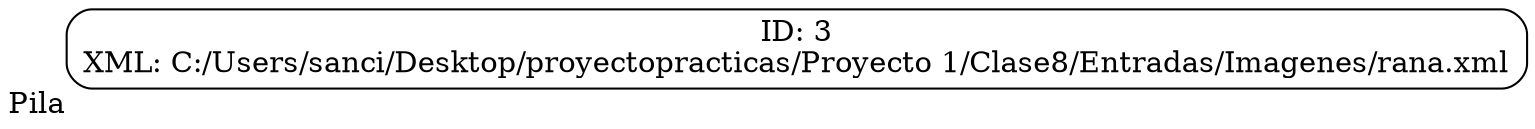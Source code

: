 digraph G {
    rankdir=LR;
    node[shape=Mrecord];
    Pila[xlabel="Pila" label="ID: 3\nXML: C:/Users/sanci/Desktop/proyectopracticas/Proyecto 1/Clase8/Entradas/Imagenes/rana.xml\n"];
}